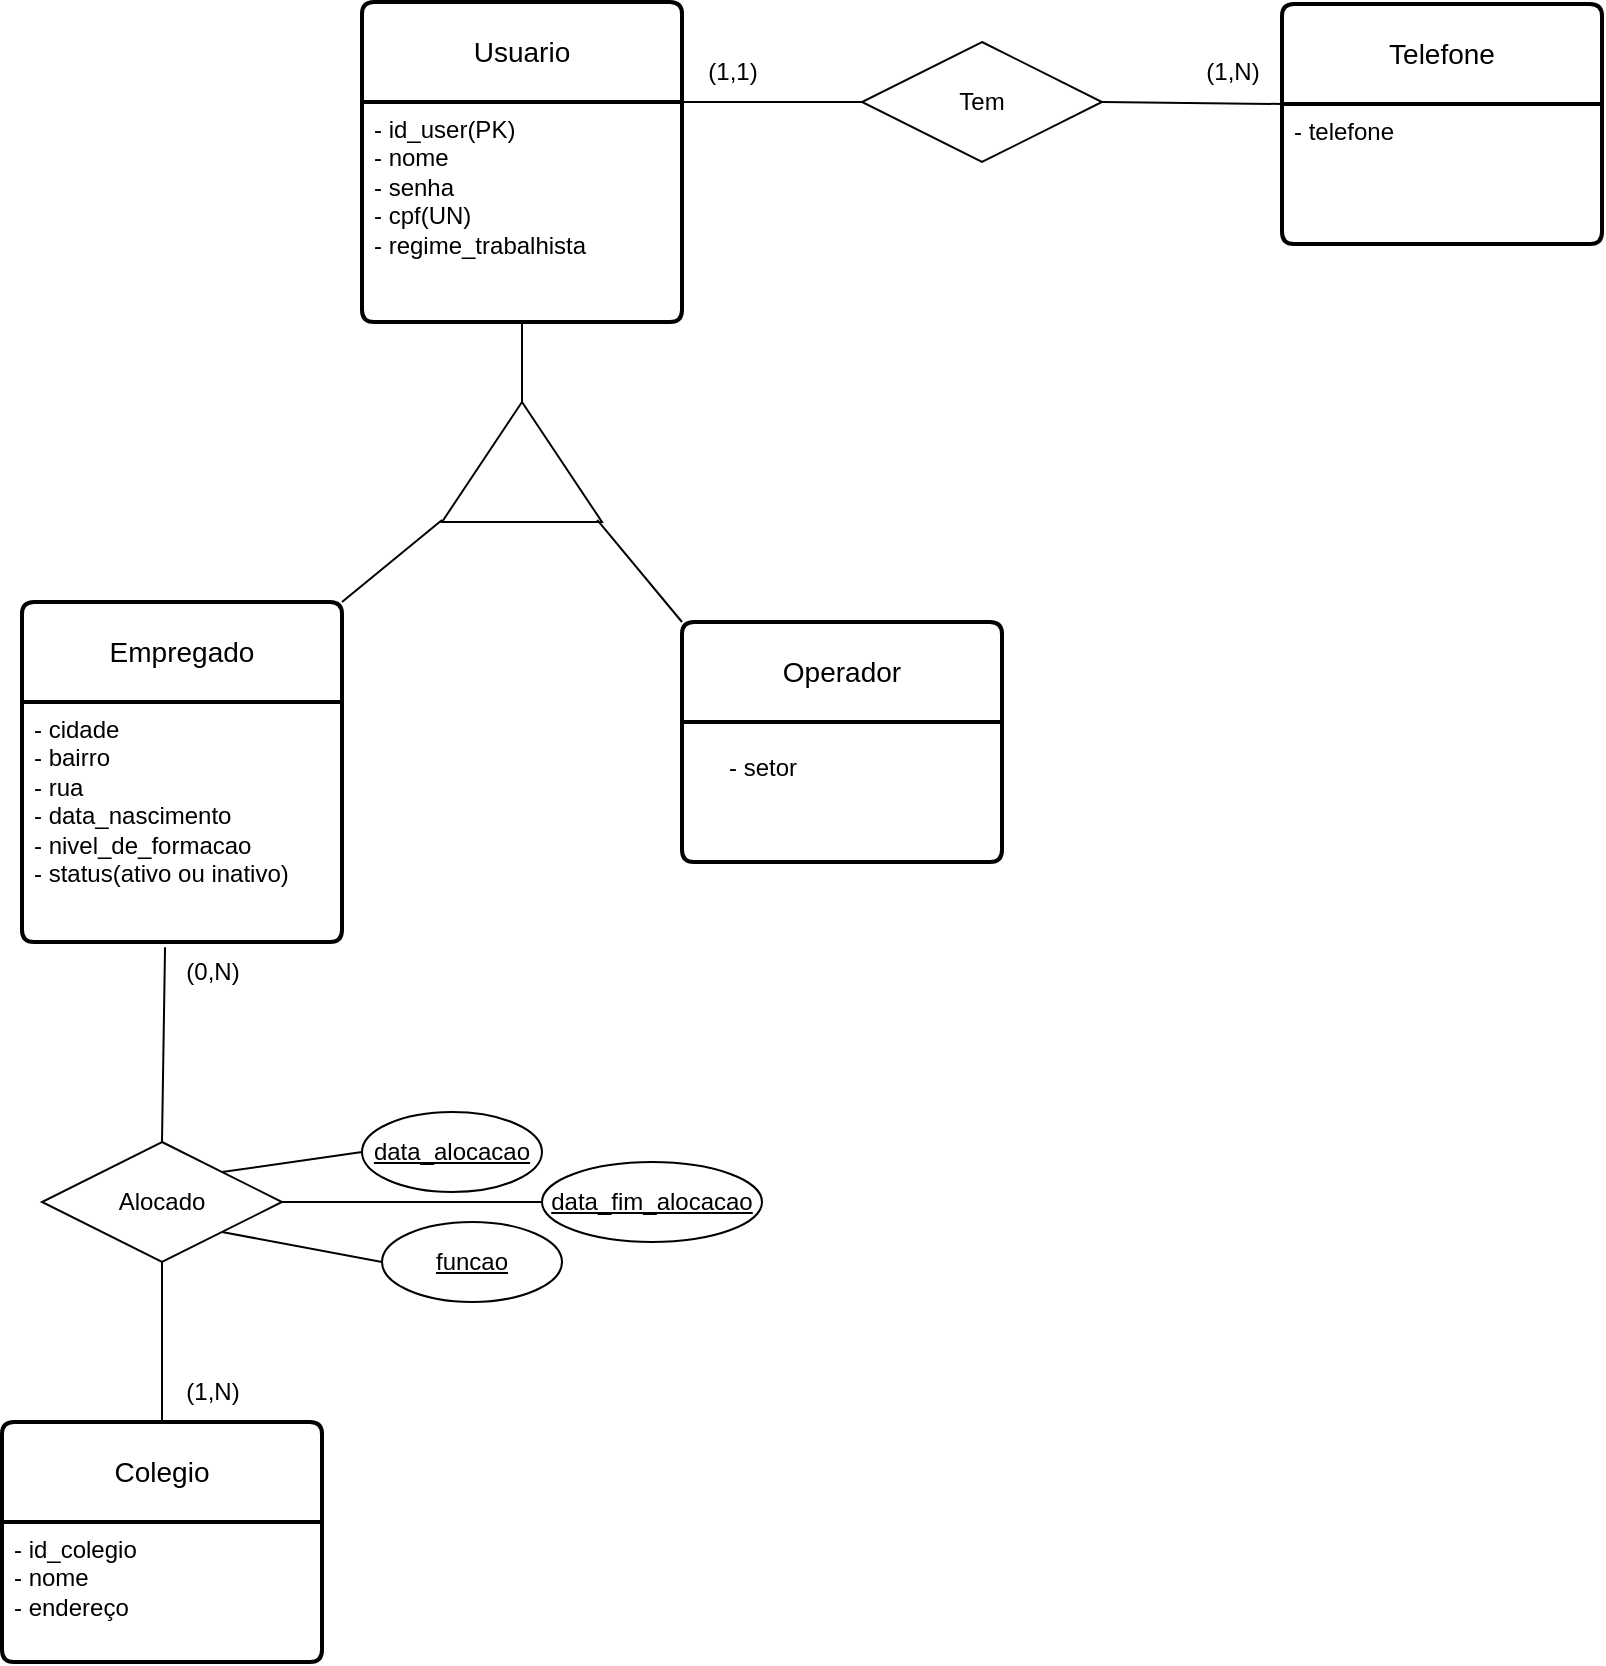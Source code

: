 <mxfile version="26.0.12">
  <diagram name="Página-1" id="eIYt-ETIX6o0d_QR4-8d">
    <mxGraphModel dx="906" dy="488" grid="1" gridSize="10" guides="1" tooltips="1" connect="1" arrows="1" fold="1" page="1" pageScale="1" pageWidth="980" pageHeight="1390" math="0" shadow="0">
      <root>
        <mxCell id="0" />
        <mxCell id="1" parent="0" />
        <mxCell id="W63nedlpddDmwvmYeXEi-29" value="Empregado" style="swimlane;childLayout=stackLayout;horizontal=1;startSize=50;horizontalStack=0;rounded=1;fontSize=14;fontStyle=0;strokeWidth=2;resizeParent=0;resizeLast=1;shadow=0;dashed=0;align=center;arcSize=4;whiteSpace=wrap;html=1;" vertex="1" parent="1">
          <mxGeometry x="60" y="330" width="160" height="170" as="geometry" />
        </mxCell>
        <mxCell id="W63nedlpddDmwvmYeXEi-30" value="&lt;div&gt;- cidade&lt;/div&gt;&lt;div&gt;- bairro&lt;/div&gt;&lt;div&gt;- rua&lt;/div&gt;&lt;div&gt;- data_nascimento&lt;/div&gt;&lt;div&gt;- nivel_de_formacao&lt;/div&gt;&lt;div&gt;- status(ativo ou inativo)&lt;/div&gt;" style="align=left;strokeColor=none;fillColor=none;spacingLeft=4;fontSize=12;verticalAlign=top;resizable=0;rotatable=0;part=1;html=1;" vertex="1" parent="W63nedlpddDmwvmYeXEi-29">
          <mxGeometry y="50" width="160" height="120" as="geometry" />
        </mxCell>
        <mxCell id="W63nedlpddDmwvmYeXEi-31" value="Usuario" style="swimlane;childLayout=stackLayout;horizontal=1;startSize=50;horizontalStack=0;rounded=1;fontSize=14;fontStyle=0;strokeWidth=2;resizeParent=0;resizeLast=1;shadow=0;dashed=0;align=center;arcSize=4;whiteSpace=wrap;html=1;" vertex="1" parent="1">
          <mxGeometry x="230" y="30" width="160" height="160" as="geometry" />
        </mxCell>
        <mxCell id="W63nedlpddDmwvmYeXEi-32" value="- id_user(PK)&lt;div&gt;- nome&lt;/div&gt;&lt;div&gt;- senha&lt;/div&gt;&lt;div&gt;- cpf(UN)&lt;/div&gt;&lt;div&gt;- regime_trabalhista&lt;/div&gt;" style="align=left;strokeColor=none;fillColor=none;spacingLeft=4;fontSize=12;verticalAlign=top;resizable=0;rotatable=0;part=1;html=1;" vertex="1" parent="W63nedlpddDmwvmYeXEi-31">
          <mxGeometry y="50" width="160" height="110" as="geometry" />
        </mxCell>
        <mxCell id="W63nedlpddDmwvmYeXEi-33" value="Operador" style="swimlane;childLayout=stackLayout;horizontal=1;startSize=50;horizontalStack=0;rounded=1;fontSize=14;fontStyle=0;strokeWidth=2;resizeParent=0;resizeLast=1;shadow=0;dashed=0;align=center;arcSize=4;whiteSpace=wrap;html=1;" vertex="1" parent="1">
          <mxGeometry x="390" y="340" width="160" height="120" as="geometry" />
        </mxCell>
        <mxCell id="W63nedlpddDmwvmYeXEi-36" value="" style="triangle;whiteSpace=wrap;html=1;rotation=-90;" vertex="1" parent="1">
          <mxGeometry x="280" y="220" width="60" height="80" as="geometry" />
        </mxCell>
        <mxCell id="W63nedlpddDmwvmYeXEi-37" value="" style="endArrow=none;html=1;rounded=0;exitX=1;exitY=0.5;exitDx=0;exitDy=0;entryX=0.5;entryY=1;entryDx=0;entryDy=0;" edge="1" parent="1" source="W63nedlpddDmwvmYeXEi-36" target="W63nedlpddDmwvmYeXEi-32">
          <mxGeometry width="50" height="50" relative="1" as="geometry">
            <mxPoint x="310" y="250" as="sourcePoint" />
            <mxPoint x="360" y="200" as="targetPoint" />
          </mxGeometry>
        </mxCell>
        <mxCell id="W63nedlpddDmwvmYeXEi-40" value="" style="endArrow=none;html=1;rounded=0;exitX=1;exitY=0;exitDx=0;exitDy=0;" edge="1" parent="1" source="W63nedlpddDmwvmYeXEi-29">
          <mxGeometry width="50" height="50" relative="1" as="geometry">
            <mxPoint x="220" y="350" as="sourcePoint" />
            <mxPoint x="270" y="289" as="targetPoint" />
          </mxGeometry>
        </mxCell>
        <mxCell id="W63nedlpddDmwvmYeXEi-41" value="" style="endArrow=none;html=1;rounded=0;entryX=0.017;entryY=0.97;entryDx=0;entryDy=0;entryPerimeter=0;exitX=0;exitY=0;exitDx=0;exitDy=0;" edge="1" parent="1" source="W63nedlpddDmwvmYeXEi-33" target="W63nedlpddDmwvmYeXEi-36">
          <mxGeometry width="50" height="50" relative="1" as="geometry">
            <mxPoint x="330" y="370" as="sourcePoint" />
            <mxPoint x="380" y="320" as="targetPoint" />
          </mxGeometry>
        </mxCell>
        <mxCell id="W63nedlpddDmwvmYeXEi-42" value="- setor" style="text;html=1;align=center;verticalAlign=middle;resizable=0;points=[];autosize=1;strokeColor=none;fillColor=none;" vertex="1" parent="1">
          <mxGeometry x="400" y="398" width="60" height="30" as="geometry" />
        </mxCell>
        <mxCell id="W63nedlpddDmwvmYeXEi-43" value="Telefone" style="swimlane;childLayout=stackLayout;horizontal=1;startSize=50;horizontalStack=0;rounded=1;fontSize=14;fontStyle=0;strokeWidth=2;resizeParent=0;resizeLast=1;shadow=0;dashed=0;align=center;arcSize=4;whiteSpace=wrap;html=1;" vertex="1" parent="1">
          <mxGeometry x="690" y="31" width="160" height="120" as="geometry" />
        </mxCell>
        <mxCell id="W63nedlpddDmwvmYeXEi-44" value="- telefone" style="align=left;strokeColor=none;fillColor=none;spacingLeft=4;fontSize=12;verticalAlign=top;resizable=0;rotatable=0;part=1;html=1;" vertex="1" parent="W63nedlpddDmwvmYeXEi-43">
          <mxGeometry y="50" width="160" height="70" as="geometry" />
        </mxCell>
        <mxCell id="W63nedlpddDmwvmYeXEi-46" value="Tem" style="shape=rhombus;perimeter=rhombusPerimeter;whiteSpace=wrap;html=1;align=center;" vertex="1" parent="1">
          <mxGeometry x="480" y="50" width="120" height="60" as="geometry" />
        </mxCell>
        <mxCell id="W63nedlpddDmwvmYeXEi-47" value="" style="endArrow=none;html=1;rounded=0;exitX=1;exitY=0;exitDx=0;exitDy=0;entryX=0;entryY=0.5;entryDx=0;entryDy=0;" edge="1" parent="1" source="W63nedlpddDmwvmYeXEi-32" target="W63nedlpddDmwvmYeXEi-46">
          <mxGeometry relative="1" as="geometry">
            <mxPoint x="400" y="130" as="sourcePoint" />
            <mxPoint x="560" y="130" as="targetPoint" />
          </mxGeometry>
        </mxCell>
        <mxCell id="W63nedlpddDmwvmYeXEi-48" value="" style="endArrow=none;html=1;rounded=0;exitX=1;exitY=0.5;exitDx=0;exitDy=0;entryX=0;entryY=0;entryDx=0;entryDy=0;" edge="1" parent="1" source="W63nedlpddDmwvmYeXEi-46" target="W63nedlpddDmwvmYeXEi-44">
          <mxGeometry relative="1" as="geometry">
            <mxPoint x="580" y="79.5" as="sourcePoint" />
            <mxPoint x="670" y="79.5" as="targetPoint" />
          </mxGeometry>
        </mxCell>
        <mxCell id="W63nedlpddDmwvmYeXEi-49" value="(1,N)" style="text;html=1;align=center;verticalAlign=middle;resizable=0;points=[];autosize=1;strokeColor=none;fillColor=none;" vertex="1" parent="1">
          <mxGeometry x="640" y="50" width="50" height="30" as="geometry" />
        </mxCell>
        <mxCell id="W63nedlpddDmwvmYeXEi-50" value="(1,1)" style="text;html=1;align=center;verticalAlign=middle;resizable=0;points=[];autosize=1;strokeColor=none;fillColor=none;" vertex="1" parent="1">
          <mxGeometry x="390" y="50" width="50" height="30" as="geometry" />
        </mxCell>
        <mxCell id="W63nedlpddDmwvmYeXEi-53" value="Colegio" style="swimlane;childLayout=stackLayout;horizontal=1;startSize=50;horizontalStack=0;rounded=1;fontSize=14;fontStyle=0;strokeWidth=2;resizeParent=0;resizeLast=1;shadow=0;dashed=0;align=center;arcSize=4;whiteSpace=wrap;html=1;" vertex="1" parent="1">
          <mxGeometry x="50" y="740" width="160" height="120" as="geometry" />
        </mxCell>
        <mxCell id="W63nedlpddDmwvmYeXEi-54" value="- id_colegio&lt;div&gt;- nome&lt;/div&gt;&lt;div&gt;- endereço&lt;/div&gt;" style="align=left;strokeColor=none;fillColor=none;spacingLeft=4;fontSize=12;verticalAlign=top;resizable=0;rotatable=0;part=1;html=1;" vertex="1" parent="W63nedlpddDmwvmYeXEi-53">
          <mxGeometry y="50" width="160" height="70" as="geometry" />
        </mxCell>
        <mxCell id="W63nedlpddDmwvmYeXEi-55" value="Alocado" style="shape=rhombus;perimeter=rhombusPerimeter;whiteSpace=wrap;html=1;align=center;" vertex="1" parent="1">
          <mxGeometry x="70" y="600" width="120" height="60" as="geometry" />
        </mxCell>
        <mxCell id="W63nedlpddDmwvmYeXEi-57" value="" style="endArrow=none;html=1;rounded=0;entryX=0.447;entryY=1.022;entryDx=0;entryDy=0;exitX=0.5;exitY=0;exitDx=0;exitDy=0;entryPerimeter=0;" edge="1" parent="1" source="W63nedlpddDmwvmYeXEi-55" target="W63nedlpddDmwvmYeXEi-30">
          <mxGeometry width="50" height="50" relative="1" as="geometry">
            <mxPoint x="100" y="590" as="sourcePoint" />
            <mxPoint x="130" y="560" as="targetPoint" />
          </mxGeometry>
        </mxCell>
        <mxCell id="W63nedlpddDmwvmYeXEi-58" value="" style="endArrow=none;html=1;rounded=0;entryX=0.5;entryY=1;entryDx=0;entryDy=0;exitX=0.5;exitY=0;exitDx=0;exitDy=0;" edge="1" parent="1" source="W63nedlpddDmwvmYeXEi-53" target="W63nedlpddDmwvmYeXEi-55">
          <mxGeometry width="50" height="50" relative="1" as="geometry">
            <mxPoint x="110" y="730" as="sourcePoint" />
            <mxPoint x="160" y="680" as="targetPoint" />
          </mxGeometry>
        </mxCell>
        <mxCell id="W63nedlpddDmwvmYeXEi-59" value="(1,N)" style="text;html=1;align=center;verticalAlign=middle;resizable=0;points=[];autosize=1;strokeColor=none;fillColor=none;" vertex="1" parent="1">
          <mxGeometry x="130" y="710" width="50" height="30" as="geometry" />
        </mxCell>
        <mxCell id="W63nedlpddDmwvmYeXEi-60" value="(0,N)" style="text;html=1;align=center;verticalAlign=middle;resizable=0;points=[];autosize=1;strokeColor=none;fillColor=none;" vertex="1" parent="1">
          <mxGeometry x="130" y="500" width="50" height="30" as="geometry" />
        </mxCell>
        <mxCell id="W63nedlpddDmwvmYeXEi-62" value="data_alocacao" style="ellipse;whiteSpace=wrap;html=1;align=center;fontStyle=4;" vertex="1" parent="1">
          <mxGeometry x="230" y="585" width="90" height="40" as="geometry" />
        </mxCell>
        <mxCell id="W63nedlpddDmwvmYeXEi-66" value="" style="endArrow=none;html=1;rounded=0;exitX=1;exitY=0;exitDx=0;exitDy=0;entryX=0;entryY=0.5;entryDx=0;entryDy=0;" edge="1" parent="1" source="W63nedlpddDmwvmYeXEi-55" target="W63nedlpddDmwvmYeXEi-62">
          <mxGeometry width="50" height="50" relative="1" as="geometry">
            <mxPoint x="200" y="620" as="sourcePoint" />
            <mxPoint x="250" y="570" as="targetPoint" />
          </mxGeometry>
        </mxCell>
        <mxCell id="W63nedlpddDmwvmYeXEi-67" value="" style="endArrow=none;html=1;rounded=0;exitX=1;exitY=1;exitDx=0;exitDy=0;entryX=0;entryY=0.5;entryDx=0;entryDy=0;" edge="1" parent="1" source="W63nedlpddDmwvmYeXEi-55" target="W63nedlpddDmwvmYeXEi-68">
          <mxGeometry width="50" height="50" relative="1" as="geometry">
            <mxPoint x="190" y="660" as="sourcePoint" />
            <mxPoint x="230" y="650" as="targetPoint" />
          </mxGeometry>
        </mxCell>
        <mxCell id="W63nedlpddDmwvmYeXEi-68" value="funcao" style="ellipse;whiteSpace=wrap;html=1;align=center;fontStyle=4;" vertex="1" parent="1">
          <mxGeometry x="240" y="640" width="90" height="40" as="geometry" />
        </mxCell>
        <mxCell id="W63nedlpddDmwvmYeXEi-69" value="" style="endArrow=none;html=1;rounded=0;exitX=1;exitY=0.5;exitDx=0;exitDy=0;entryX=0;entryY=0.5;entryDx=0;entryDy=0;" edge="1" parent="1" source="W63nedlpddDmwvmYeXEi-55" target="W63nedlpddDmwvmYeXEi-70">
          <mxGeometry width="50" height="50" relative="1" as="geometry">
            <mxPoint x="210" y="635" as="sourcePoint" />
            <mxPoint x="350" y="625" as="targetPoint" />
          </mxGeometry>
        </mxCell>
        <mxCell id="W63nedlpddDmwvmYeXEi-70" value="data_fim_alocacao" style="ellipse;whiteSpace=wrap;html=1;align=center;fontStyle=4;" vertex="1" parent="1">
          <mxGeometry x="320" y="610" width="110" height="40" as="geometry" />
        </mxCell>
      </root>
    </mxGraphModel>
  </diagram>
</mxfile>
